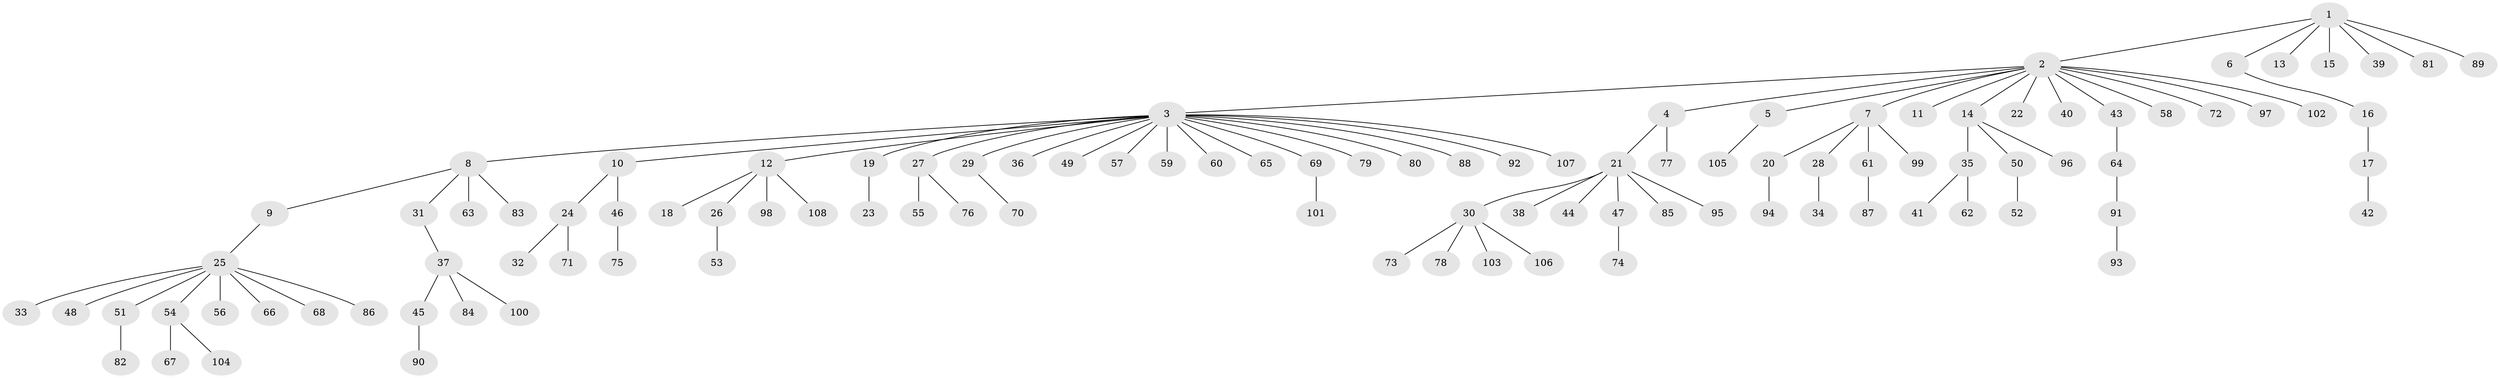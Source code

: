 // Generated by graph-tools (version 1.1) at 2025/47/03/09/25 04:47:17]
// undirected, 108 vertices, 107 edges
graph export_dot {
graph [start="1"]
  node [color=gray90,style=filled];
  1;
  2;
  3;
  4;
  5;
  6;
  7;
  8;
  9;
  10;
  11;
  12;
  13;
  14;
  15;
  16;
  17;
  18;
  19;
  20;
  21;
  22;
  23;
  24;
  25;
  26;
  27;
  28;
  29;
  30;
  31;
  32;
  33;
  34;
  35;
  36;
  37;
  38;
  39;
  40;
  41;
  42;
  43;
  44;
  45;
  46;
  47;
  48;
  49;
  50;
  51;
  52;
  53;
  54;
  55;
  56;
  57;
  58;
  59;
  60;
  61;
  62;
  63;
  64;
  65;
  66;
  67;
  68;
  69;
  70;
  71;
  72;
  73;
  74;
  75;
  76;
  77;
  78;
  79;
  80;
  81;
  82;
  83;
  84;
  85;
  86;
  87;
  88;
  89;
  90;
  91;
  92;
  93;
  94;
  95;
  96;
  97;
  98;
  99;
  100;
  101;
  102;
  103;
  104;
  105;
  106;
  107;
  108;
  1 -- 2;
  1 -- 6;
  1 -- 13;
  1 -- 15;
  1 -- 39;
  1 -- 81;
  1 -- 89;
  2 -- 3;
  2 -- 4;
  2 -- 5;
  2 -- 7;
  2 -- 11;
  2 -- 14;
  2 -- 22;
  2 -- 40;
  2 -- 43;
  2 -- 58;
  2 -- 72;
  2 -- 97;
  2 -- 102;
  3 -- 8;
  3 -- 10;
  3 -- 12;
  3 -- 19;
  3 -- 27;
  3 -- 29;
  3 -- 36;
  3 -- 49;
  3 -- 57;
  3 -- 59;
  3 -- 60;
  3 -- 65;
  3 -- 69;
  3 -- 79;
  3 -- 80;
  3 -- 88;
  3 -- 92;
  3 -- 107;
  4 -- 21;
  4 -- 77;
  5 -- 105;
  6 -- 16;
  7 -- 20;
  7 -- 28;
  7 -- 61;
  7 -- 99;
  8 -- 9;
  8 -- 31;
  8 -- 63;
  8 -- 83;
  9 -- 25;
  10 -- 24;
  10 -- 46;
  12 -- 18;
  12 -- 26;
  12 -- 98;
  12 -- 108;
  14 -- 35;
  14 -- 50;
  14 -- 96;
  16 -- 17;
  17 -- 42;
  19 -- 23;
  20 -- 94;
  21 -- 30;
  21 -- 38;
  21 -- 44;
  21 -- 47;
  21 -- 85;
  21 -- 95;
  24 -- 32;
  24 -- 71;
  25 -- 33;
  25 -- 48;
  25 -- 51;
  25 -- 54;
  25 -- 56;
  25 -- 66;
  25 -- 68;
  25 -- 86;
  26 -- 53;
  27 -- 55;
  27 -- 76;
  28 -- 34;
  29 -- 70;
  30 -- 73;
  30 -- 78;
  30 -- 103;
  30 -- 106;
  31 -- 37;
  35 -- 41;
  35 -- 62;
  37 -- 45;
  37 -- 84;
  37 -- 100;
  43 -- 64;
  45 -- 90;
  46 -- 75;
  47 -- 74;
  50 -- 52;
  51 -- 82;
  54 -- 67;
  54 -- 104;
  61 -- 87;
  64 -- 91;
  69 -- 101;
  91 -- 93;
}
